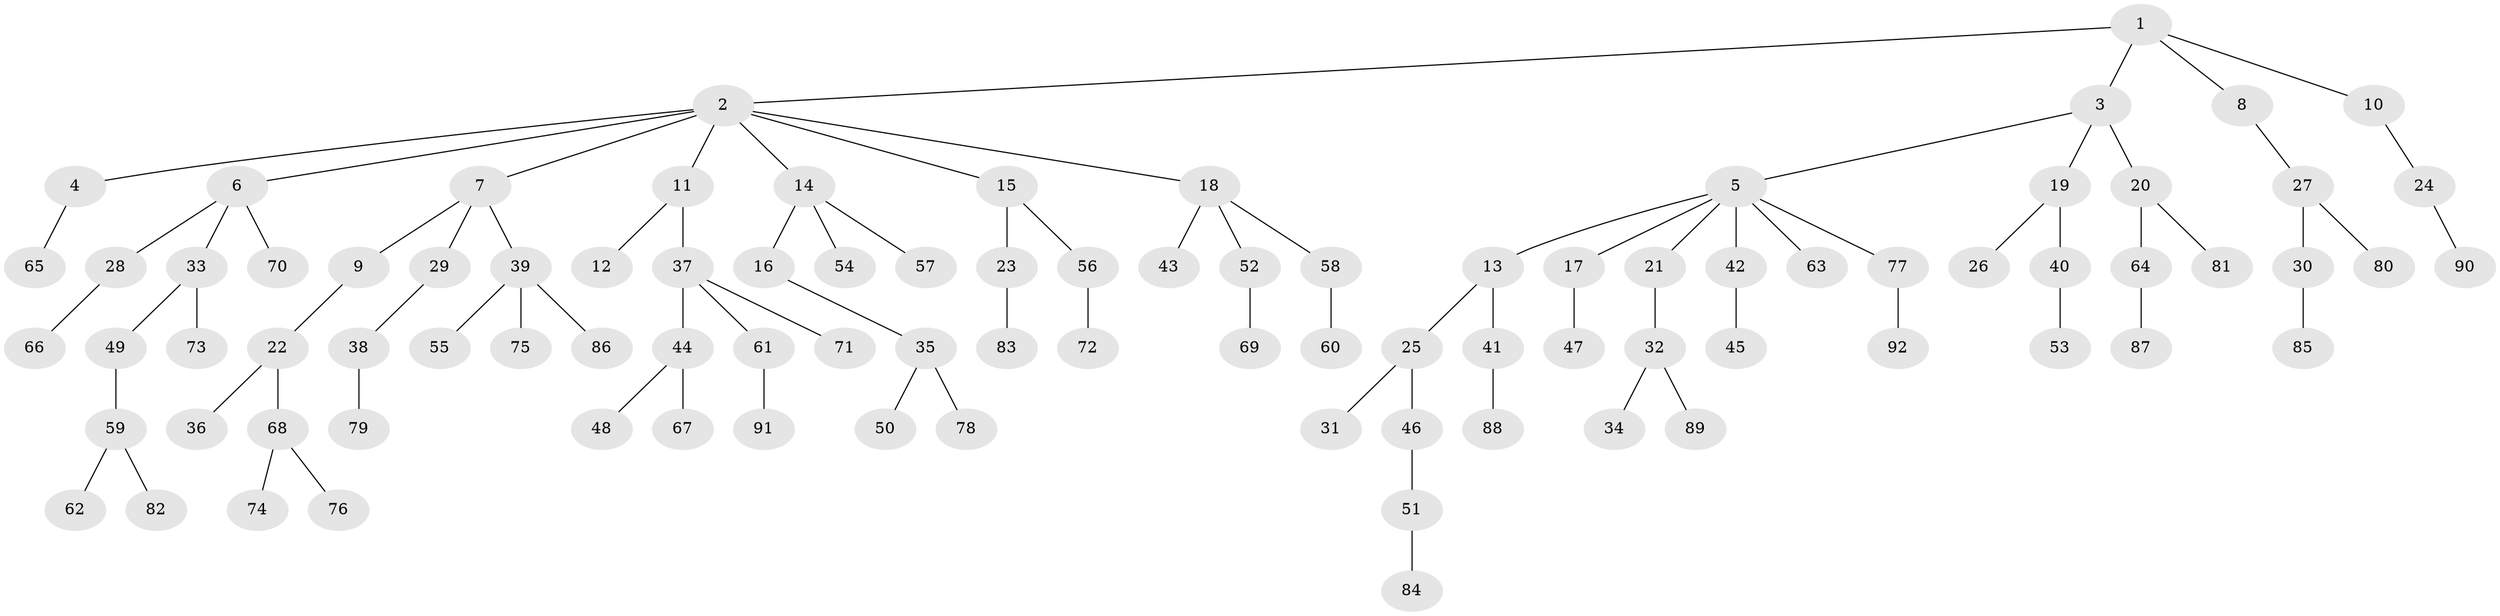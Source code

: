 // coarse degree distribution, {3: 0.10526315789473684, 8: 0.02631578947368421, 5: 0.05263157894736842, 2: 0.34210526315789475, 1: 0.47368421052631576}
// Generated by graph-tools (version 1.1) at 2025/51/03/04/25 22:51:33]
// undirected, 92 vertices, 91 edges
graph export_dot {
  node [color=gray90,style=filled];
  1;
  2;
  3;
  4;
  5;
  6;
  7;
  8;
  9;
  10;
  11;
  12;
  13;
  14;
  15;
  16;
  17;
  18;
  19;
  20;
  21;
  22;
  23;
  24;
  25;
  26;
  27;
  28;
  29;
  30;
  31;
  32;
  33;
  34;
  35;
  36;
  37;
  38;
  39;
  40;
  41;
  42;
  43;
  44;
  45;
  46;
  47;
  48;
  49;
  50;
  51;
  52;
  53;
  54;
  55;
  56;
  57;
  58;
  59;
  60;
  61;
  62;
  63;
  64;
  65;
  66;
  67;
  68;
  69;
  70;
  71;
  72;
  73;
  74;
  75;
  76;
  77;
  78;
  79;
  80;
  81;
  82;
  83;
  84;
  85;
  86;
  87;
  88;
  89;
  90;
  91;
  92;
  1 -- 2;
  1 -- 3;
  1 -- 8;
  1 -- 10;
  2 -- 4;
  2 -- 6;
  2 -- 7;
  2 -- 11;
  2 -- 14;
  2 -- 15;
  2 -- 18;
  3 -- 5;
  3 -- 19;
  3 -- 20;
  4 -- 65;
  5 -- 13;
  5 -- 17;
  5 -- 21;
  5 -- 42;
  5 -- 63;
  5 -- 77;
  6 -- 28;
  6 -- 33;
  6 -- 70;
  7 -- 9;
  7 -- 29;
  7 -- 39;
  8 -- 27;
  9 -- 22;
  10 -- 24;
  11 -- 12;
  11 -- 37;
  13 -- 25;
  13 -- 41;
  14 -- 16;
  14 -- 54;
  14 -- 57;
  15 -- 23;
  15 -- 56;
  16 -- 35;
  17 -- 47;
  18 -- 43;
  18 -- 52;
  18 -- 58;
  19 -- 26;
  19 -- 40;
  20 -- 64;
  20 -- 81;
  21 -- 32;
  22 -- 36;
  22 -- 68;
  23 -- 83;
  24 -- 90;
  25 -- 31;
  25 -- 46;
  27 -- 30;
  27 -- 80;
  28 -- 66;
  29 -- 38;
  30 -- 85;
  32 -- 34;
  32 -- 89;
  33 -- 49;
  33 -- 73;
  35 -- 50;
  35 -- 78;
  37 -- 44;
  37 -- 61;
  37 -- 71;
  38 -- 79;
  39 -- 55;
  39 -- 75;
  39 -- 86;
  40 -- 53;
  41 -- 88;
  42 -- 45;
  44 -- 48;
  44 -- 67;
  46 -- 51;
  49 -- 59;
  51 -- 84;
  52 -- 69;
  56 -- 72;
  58 -- 60;
  59 -- 62;
  59 -- 82;
  61 -- 91;
  64 -- 87;
  68 -- 74;
  68 -- 76;
  77 -- 92;
}
